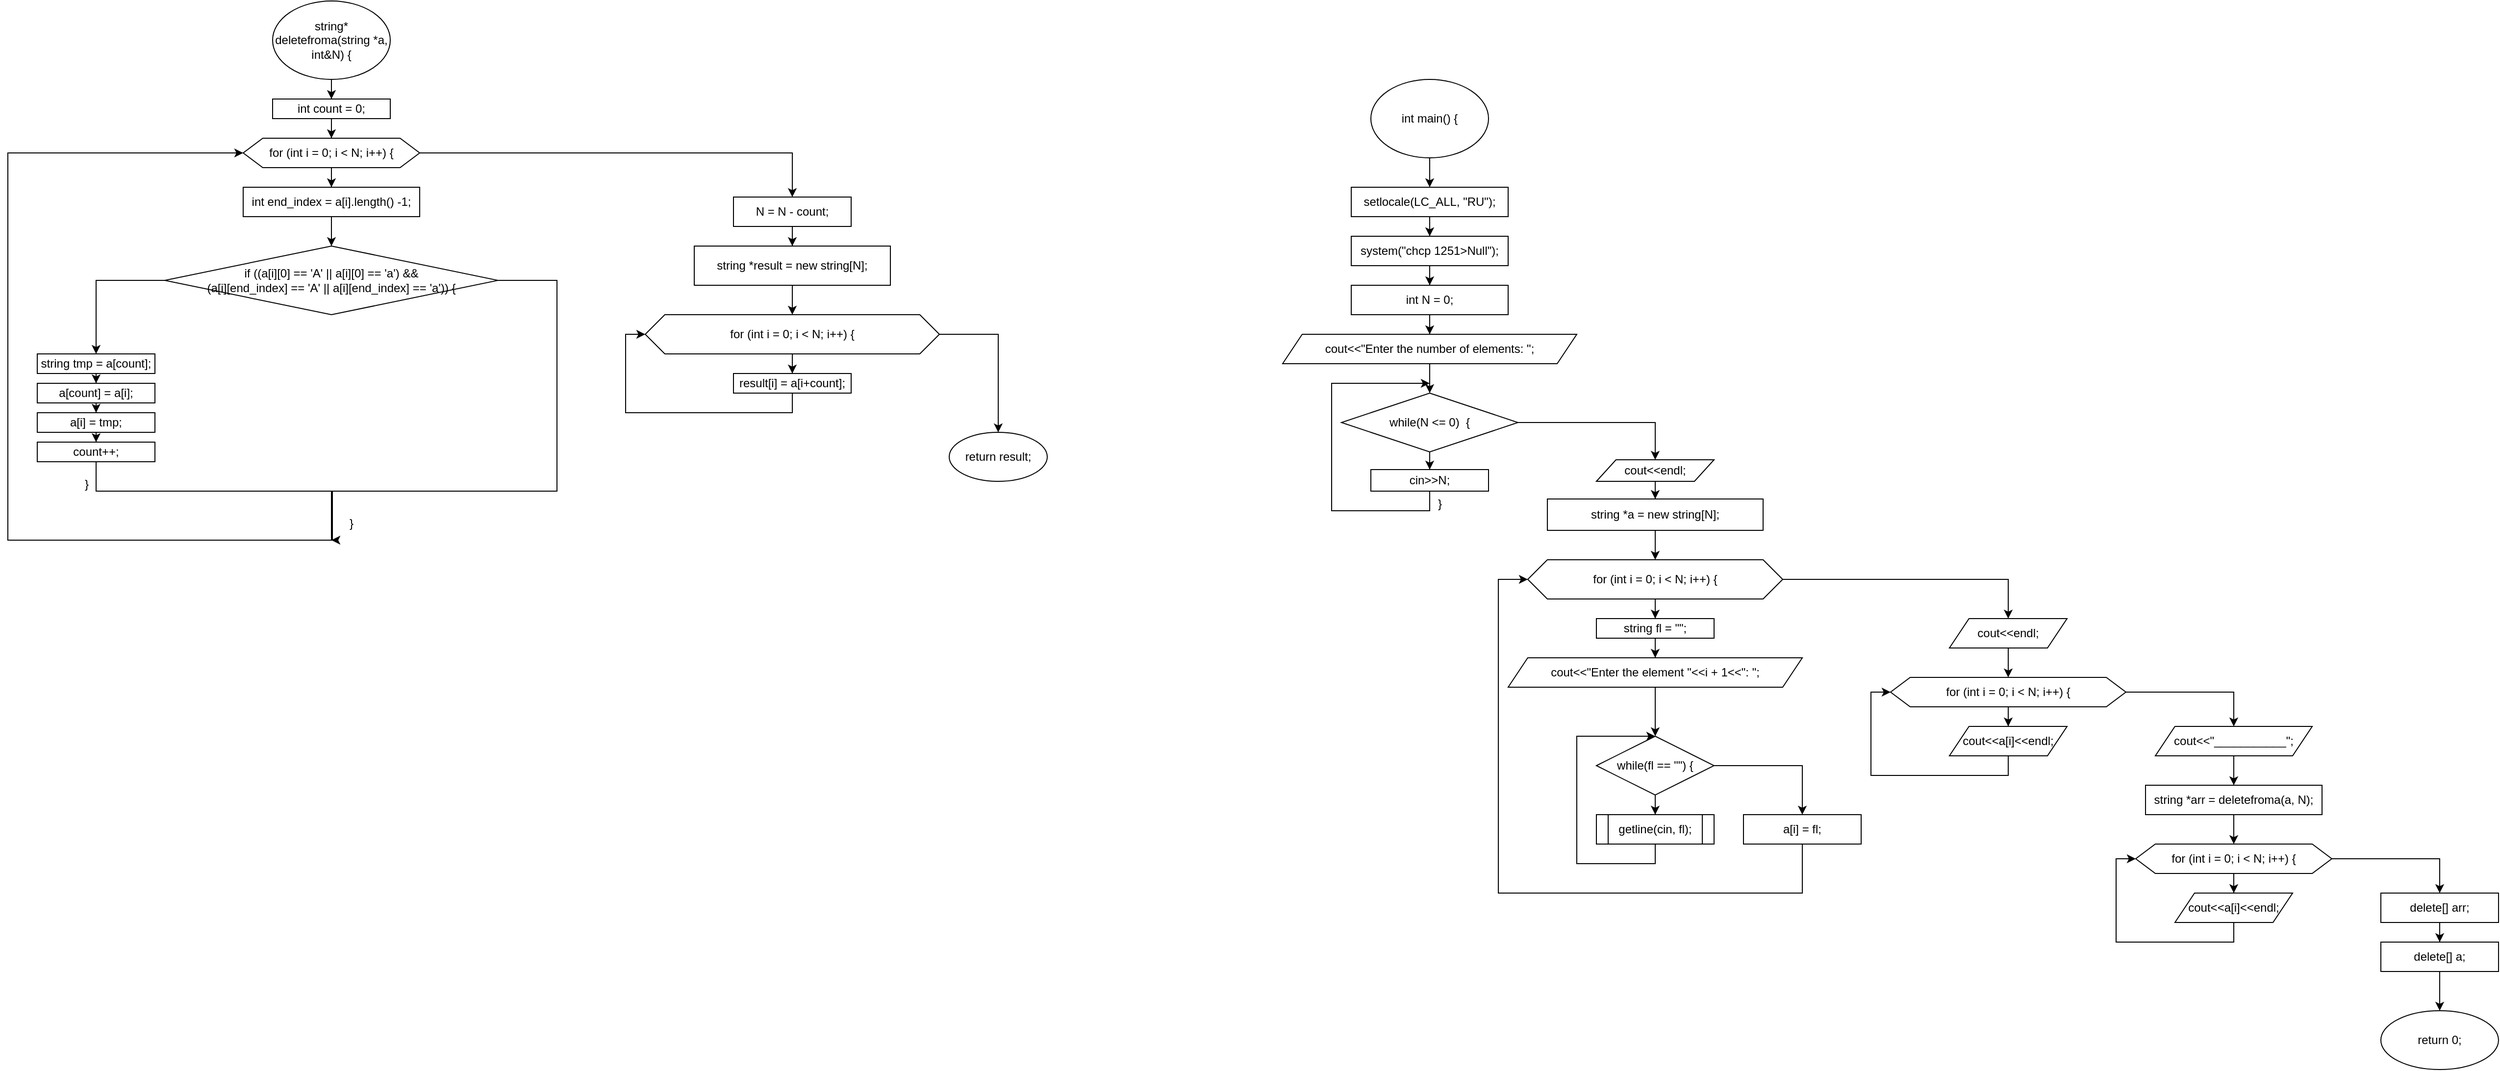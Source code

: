 <mxfile version="23.0.2" type="device">
  <diagram name="Страница — 1" id="O120US15Bw3j-c6-dZLZ">
    <mxGraphModel dx="1646" dy="836" grid="0" gridSize="10" guides="1" tooltips="1" connect="1" arrows="1" fold="1" page="1" pageScale="1" pageWidth="4681" pageHeight="3300" math="0" shadow="0">
      <root>
        <mxCell id="0" />
        <mxCell id="1" parent="0" />
        <mxCell id="S4Pdk4yIE1fEne1OGQnm-3" value="" style="edgeStyle=orthogonalEdgeStyle;rounded=0;orthogonalLoop=1;jettySize=auto;html=1;" edge="1" parent="1" source="S4Pdk4yIE1fEne1OGQnm-1" target="S4Pdk4yIE1fEne1OGQnm-2">
          <mxGeometry relative="1" as="geometry" />
        </mxCell>
        <mxCell id="S4Pdk4yIE1fEne1OGQnm-1" value="string* deletefroma(string *a, int&amp;amp;N) {" style="ellipse;whiteSpace=wrap;html=1;" vertex="1" parent="1">
          <mxGeometry x="320" y="80" width="120" height="80" as="geometry" />
        </mxCell>
        <mxCell id="S4Pdk4yIE1fEne1OGQnm-5" value="" style="edgeStyle=orthogonalEdgeStyle;rounded=0;orthogonalLoop=1;jettySize=auto;html=1;" edge="1" parent="1" source="S4Pdk4yIE1fEne1OGQnm-2" target="S4Pdk4yIE1fEne1OGQnm-4">
          <mxGeometry relative="1" as="geometry" />
        </mxCell>
        <mxCell id="S4Pdk4yIE1fEne1OGQnm-2" value="int count = 0;" style="whiteSpace=wrap;html=1;" vertex="1" parent="1">
          <mxGeometry x="320" y="180" width="120" height="20" as="geometry" />
        </mxCell>
        <mxCell id="S4Pdk4yIE1fEne1OGQnm-7" value="" style="edgeStyle=orthogonalEdgeStyle;rounded=0;orthogonalLoop=1;jettySize=auto;html=1;" edge="1" parent="1" source="S4Pdk4yIE1fEne1OGQnm-4" target="S4Pdk4yIE1fEne1OGQnm-6">
          <mxGeometry relative="1" as="geometry" />
        </mxCell>
        <mxCell id="S4Pdk4yIE1fEne1OGQnm-21" value="" style="edgeStyle=orthogonalEdgeStyle;rounded=0;orthogonalLoop=1;jettySize=auto;html=1;" edge="1" parent="1" source="S4Pdk4yIE1fEne1OGQnm-4" target="S4Pdk4yIE1fEne1OGQnm-20">
          <mxGeometry relative="1" as="geometry" />
        </mxCell>
        <mxCell id="S4Pdk4yIE1fEne1OGQnm-4" value="for (int i = 0; i &amp;lt; N; i++) {" style="shape=hexagon;perimeter=hexagonPerimeter2;whiteSpace=wrap;html=1;fixedSize=1;" vertex="1" parent="1">
          <mxGeometry x="290" y="220" width="180" height="30" as="geometry" />
        </mxCell>
        <mxCell id="S4Pdk4yIE1fEne1OGQnm-9" value="" style="edgeStyle=orthogonalEdgeStyle;rounded=0;orthogonalLoop=1;jettySize=auto;html=1;" edge="1" parent="1" source="S4Pdk4yIE1fEne1OGQnm-6" target="S4Pdk4yIE1fEne1OGQnm-8">
          <mxGeometry relative="1" as="geometry" />
        </mxCell>
        <mxCell id="S4Pdk4yIE1fEne1OGQnm-6" value="int end_index = a[i].length() -1;" style="whiteSpace=wrap;html=1;" vertex="1" parent="1">
          <mxGeometry x="290" y="270" width="180" height="30" as="geometry" />
        </mxCell>
        <mxCell id="S4Pdk4yIE1fEne1OGQnm-11" value="" style="edgeStyle=orthogonalEdgeStyle;rounded=0;orthogonalLoop=1;jettySize=auto;html=1;" edge="1" parent="1" source="S4Pdk4yIE1fEne1OGQnm-8" target="S4Pdk4yIE1fEne1OGQnm-10">
          <mxGeometry relative="1" as="geometry" />
        </mxCell>
        <mxCell id="S4Pdk4yIE1fEne1OGQnm-19" style="edgeStyle=orthogonalEdgeStyle;rounded=0;orthogonalLoop=1;jettySize=auto;html=1;exitX=1;exitY=0.5;exitDx=0;exitDy=0;" edge="1" parent="1" source="S4Pdk4yIE1fEne1OGQnm-8">
          <mxGeometry relative="1" as="geometry">
            <mxPoint x="380" y="630" as="targetPoint" />
            <Array as="points">
              <mxPoint x="610" y="365" />
              <mxPoint x="610" y="580" />
              <mxPoint x="381" y="580" />
            </Array>
          </mxGeometry>
        </mxCell>
        <mxCell id="S4Pdk4yIE1fEne1OGQnm-8" value="if ((a[i][0] == &#39;A&#39; || a[i][0] == &#39;a&#39;) &amp;amp;&amp;amp;&lt;br&gt;(a[i][end_index] == &#39;A&#39; || a[i][end_index] == &#39;a&#39;)) {" style="rhombus;whiteSpace=wrap;html=1;" vertex="1" parent="1">
          <mxGeometry x="210" y="330" width="340" height="70" as="geometry" />
        </mxCell>
        <mxCell id="S4Pdk4yIE1fEne1OGQnm-13" value="" style="edgeStyle=orthogonalEdgeStyle;rounded=0;orthogonalLoop=1;jettySize=auto;html=1;" edge="1" parent="1" source="S4Pdk4yIE1fEne1OGQnm-10" target="S4Pdk4yIE1fEne1OGQnm-12">
          <mxGeometry relative="1" as="geometry" />
        </mxCell>
        <mxCell id="S4Pdk4yIE1fEne1OGQnm-10" value="string tmp = a[count];" style="whiteSpace=wrap;html=1;" vertex="1" parent="1">
          <mxGeometry x="80" y="440" width="120" height="20" as="geometry" />
        </mxCell>
        <mxCell id="S4Pdk4yIE1fEne1OGQnm-15" value="" style="edgeStyle=orthogonalEdgeStyle;rounded=0;orthogonalLoop=1;jettySize=auto;html=1;" edge="1" parent="1" source="S4Pdk4yIE1fEne1OGQnm-12" target="S4Pdk4yIE1fEne1OGQnm-14">
          <mxGeometry relative="1" as="geometry" />
        </mxCell>
        <mxCell id="S4Pdk4yIE1fEne1OGQnm-12" value="a[count] = a[i];" style="whiteSpace=wrap;html=1;" vertex="1" parent="1">
          <mxGeometry x="80" y="470" width="120" height="20" as="geometry" />
        </mxCell>
        <mxCell id="S4Pdk4yIE1fEne1OGQnm-17" value="" style="edgeStyle=orthogonalEdgeStyle;rounded=0;orthogonalLoop=1;jettySize=auto;html=1;" edge="1" parent="1" source="S4Pdk4yIE1fEne1OGQnm-14" target="S4Pdk4yIE1fEne1OGQnm-16">
          <mxGeometry relative="1" as="geometry" />
        </mxCell>
        <mxCell id="S4Pdk4yIE1fEne1OGQnm-14" value="a[i] = tmp;" style="whiteSpace=wrap;html=1;" vertex="1" parent="1">
          <mxGeometry x="80" y="500" width="120" height="20" as="geometry" />
        </mxCell>
        <mxCell id="S4Pdk4yIE1fEne1OGQnm-18" style="edgeStyle=orthogonalEdgeStyle;rounded=0;orthogonalLoop=1;jettySize=auto;html=1;entryX=0;entryY=0.5;entryDx=0;entryDy=0;" edge="1" parent="1" source="S4Pdk4yIE1fEne1OGQnm-16" target="S4Pdk4yIE1fEne1OGQnm-4">
          <mxGeometry relative="1" as="geometry">
            <mxPoint x="90" y="240" as="targetPoint" />
            <Array as="points">
              <mxPoint x="140" y="580" />
              <mxPoint x="380" y="580" />
              <mxPoint x="380" y="630" />
              <mxPoint x="50" y="630" />
              <mxPoint x="50" y="235" />
            </Array>
          </mxGeometry>
        </mxCell>
        <mxCell id="S4Pdk4yIE1fEne1OGQnm-16" value="count++;" style="whiteSpace=wrap;html=1;" vertex="1" parent="1">
          <mxGeometry x="80" y="530" width="120" height="20" as="geometry" />
        </mxCell>
        <mxCell id="S4Pdk4yIE1fEne1OGQnm-23" value="" style="edgeStyle=orthogonalEdgeStyle;rounded=0;orthogonalLoop=1;jettySize=auto;html=1;" edge="1" parent="1" source="S4Pdk4yIE1fEne1OGQnm-20" target="S4Pdk4yIE1fEne1OGQnm-22">
          <mxGeometry relative="1" as="geometry" />
        </mxCell>
        <mxCell id="S4Pdk4yIE1fEne1OGQnm-20" value="N = N - count;" style="whiteSpace=wrap;html=1;" vertex="1" parent="1">
          <mxGeometry x="790" y="280" width="120" height="30" as="geometry" />
        </mxCell>
        <mxCell id="S4Pdk4yIE1fEne1OGQnm-25" value="" style="edgeStyle=orthogonalEdgeStyle;rounded=0;orthogonalLoop=1;jettySize=auto;html=1;" edge="1" parent="1" source="S4Pdk4yIE1fEne1OGQnm-22" target="S4Pdk4yIE1fEne1OGQnm-24">
          <mxGeometry relative="1" as="geometry" />
        </mxCell>
        <mxCell id="S4Pdk4yIE1fEne1OGQnm-22" value="string *result = new string[N];" style="whiteSpace=wrap;html=1;" vertex="1" parent="1">
          <mxGeometry x="750" y="330" width="200" height="40" as="geometry" />
        </mxCell>
        <mxCell id="S4Pdk4yIE1fEne1OGQnm-29" value="" style="edgeStyle=orthogonalEdgeStyle;rounded=0;orthogonalLoop=1;jettySize=auto;html=1;" edge="1" parent="1" source="S4Pdk4yIE1fEne1OGQnm-24" target="S4Pdk4yIE1fEne1OGQnm-28">
          <mxGeometry relative="1" as="geometry" />
        </mxCell>
        <mxCell id="S4Pdk4yIE1fEne1OGQnm-32" value="" style="edgeStyle=orthogonalEdgeStyle;rounded=0;orthogonalLoop=1;jettySize=auto;html=1;" edge="1" parent="1" source="S4Pdk4yIE1fEne1OGQnm-24" target="S4Pdk4yIE1fEne1OGQnm-31">
          <mxGeometry relative="1" as="geometry" />
        </mxCell>
        <mxCell id="S4Pdk4yIE1fEne1OGQnm-24" value="for (int i = 0; i &amp;lt; N; i++) {" style="shape=hexagon;perimeter=hexagonPerimeter2;whiteSpace=wrap;html=1;fixedSize=1;" vertex="1" parent="1">
          <mxGeometry x="700" y="400" width="300" height="40" as="geometry" />
        </mxCell>
        <mxCell id="S4Pdk4yIE1fEne1OGQnm-26" value="}" style="text;html=1;align=center;verticalAlign=middle;resizable=0;points=[];autosize=1;strokeColor=none;fillColor=none;" vertex="1" parent="1">
          <mxGeometry x="385" y="598" width="30" height="30" as="geometry" />
        </mxCell>
        <mxCell id="S4Pdk4yIE1fEne1OGQnm-27" value="}" style="text;html=1;align=center;verticalAlign=middle;resizable=0;points=[];autosize=1;strokeColor=none;fillColor=none;" vertex="1" parent="1">
          <mxGeometry x="115" y="558" width="30" height="30" as="geometry" />
        </mxCell>
        <mxCell id="S4Pdk4yIE1fEne1OGQnm-30" style="edgeStyle=orthogonalEdgeStyle;rounded=0;orthogonalLoop=1;jettySize=auto;html=1;entryX=0;entryY=0.5;entryDx=0;entryDy=0;" edge="1" parent="1" source="S4Pdk4yIE1fEne1OGQnm-28" target="S4Pdk4yIE1fEne1OGQnm-24">
          <mxGeometry relative="1" as="geometry">
            <Array as="points">
              <mxPoint x="850" y="500" />
              <mxPoint x="680" y="500" />
              <mxPoint x="680" y="420" />
            </Array>
          </mxGeometry>
        </mxCell>
        <mxCell id="S4Pdk4yIE1fEne1OGQnm-28" value="result[i] = a[i+count];" style="whiteSpace=wrap;html=1;" vertex="1" parent="1">
          <mxGeometry x="790" y="460" width="120" height="20" as="geometry" />
        </mxCell>
        <mxCell id="S4Pdk4yIE1fEne1OGQnm-31" value="return result;" style="ellipse;whiteSpace=wrap;html=1;" vertex="1" parent="1">
          <mxGeometry x="1010" y="520" width="100" height="50" as="geometry" />
        </mxCell>
        <mxCell id="S4Pdk4yIE1fEne1OGQnm-35" value="" style="edgeStyle=orthogonalEdgeStyle;rounded=0;orthogonalLoop=1;jettySize=auto;html=1;" edge="1" parent="1" source="S4Pdk4yIE1fEne1OGQnm-33" target="S4Pdk4yIE1fEne1OGQnm-34">
          <mxGeometry relative="1" as="geometry" />
        </mxCell>
        <mxCell id="S4Pdk4yIE1fEne1OGQnm-33" value="int main() {" style="ellipse;whiteSpace=wrap;html=1;" vertex="1" parent="1">
          <mxGeometry x="1440" y="160" width="120" height="80" as="geometry" />
        </mxCell>
        <mxCell id="S4Pdk4yIE1fEne1OGQnm-37" value="" style="edgeStyle=orthogonalEdgeStyle;rounded=0;orthogonalLoop=1;jettySize=auto;html=1;" edge="1" parent="1" source="S4Pdk4yIE1fEne1OGQnm-34" target="S4Pdk4yIE1fEne1OGQnm-36">
          <mxGeometry relative="1" as="geometry" />
        </mxCell>
        <mxCell id="S4Pdk4yIE1fEne1OGQnm-34" value="setlocale(LC_ALL, &quot;RU&quot;);" style="whiteSpace=wrap;html=1;" vertex="1" parent="1">
          <mxGeometry x="1420" y="270" width="160" height="30" as="geometry" />
        </mxCell>
        <mxCell id="S4Pdk4yIE1fEne1OGQnm-39" value="" style="edgeStyle=orthogonalEdgeStyle;rounded=0;orthogonalLoop=1;jettySize=auto;html=1;" edge="1" parent="1" source="S4Pdk4yIE1fEne1OGQnm-36" target="S4Pdk4yIE1fEne1OGQnm-38">
          <mxGeometry relative="1" as="geometry" />
        </mxCell>
        <mxCell id="S4Pdk4yIE1fEne1OGQnm-36" value="system(&quot;chcp 1251&amp;gt;Null&quot;);" style="whiteSpace=wrap;html=1;" vertex="1" parent="1">
          <mxGeometry x="1420" y="320" width="160" height="30" as="geometry" />
        </mxCell>
        <mxCell id="S4Pdk4yIE1fEne1OGQnm-41" value="" style="edgeStyle=orthogonalEdgeStyle;rounded=0;orthogonalLoop=1;jettySize=auto;html=1;" edge="1" parent="1" source="S4Pdk4yIE1fEne1OGQnm-38" target="S4Pdk4yIE1fEne1OGQnm-40">
          <mxGeometry relative="1" as="geometry" />
        </mxCell>
        <mxCell id="S4Pdk4yIE1fEne1OGQnm-38" value="int N = 0;" style="whiteSpace=wrap;html=1;" vertex="1" parent="1">
          <mxGeometry x="1420" y="370" width="160" height="30" as="geometry" />
        </mxCell>
        <mxCell id="S4Pdk4yIE1fEne1OGQnm-48" value="" style="edgeStyle=orthogonalEdgeStyle;rounded=0;orthogonalLoop=1;jettySize=auto;html=1;" edge="1" parent="1" source="S4Pdk4yIE1fEne1OGQnm-40" target="S4Pdk4yIE1fEne1OGQnm-47">
          <mxGeometry relative="1" as="geometry" />
        </mxCell>
        <mxCell id="S4Pdk4yIE1fEne1OGQnm-40" value="cout&amp;lt;&amp;lt;&quot;Enter the number of elements: &quot;;" style="shape=parallelogram;perimeter=parallelogramPerimeter;whiteSpace=wrap;html=1;fixedSize=1;" vertex="1" parent="1">
          <mxGeometry x="1350" y="420" width="300" height="30" as="geometry" />
        </mxCell>
        <mxCell id="S4Pdk4yIE1fEne1OGQnm-45" value="" style="edgeStyle=orthogonalEdgeStyle;rounded=0;orthogonalLoop=1;jettySize=auto;html=1;" edge="1" parent="1" source="S4Pdk4yIE1fEne1OGQnm-42" target="S4Pdk4yIE1fEne1OGQnm-44">
          <mxGeometry relative="1" as="geometry" />
        </mxCell>
        <mxCell id="S4Pdk4yIE1fEne1OGQnm-67" value="" style="edgeStyle=orthogonalEdgeStyle;rounded=0;orthogonalLoop=1;jettySize=auto;html=1;" edge="1" parent="1" source="S4Pdk4yIE1fEne1OGQnm-42" target="S4Pdk4yIE1fEne1OGQnm-66">
          <mxGeometry relative="1" as="geometry" />
        </mxCell>
        <mxCell id="S4Pdk4yIE1fEne1OGQnm-42" value="while(fl == &quot;&quot;) {" style="rhombus;whiteSpace=wrap;html=1;" vertex="1" parent="1">
          <mxGeometry x="1670" y="830" width="120" height="60" as="geometry" />
        </mxCell>
        <mxCell id="S4Pdk4yIE1fEne1OGQnm-46" style="edgeStyle=orthogonalEdgeStyle;rounded=0;orthogonalLoop=1;jettySize=auto;html=1;entryX=0.5;entryY=0;entryDx=0;entryDy=0;" edge="1" parent="1" source="S4Pdk4yIE1fEne1OGQnm-44" target="S4Pdk4yIE1fEne1OGQnm-42">
          <mxGeometry relative="1" as="geometry">
            <Array as="points">
              <mxPoint x="1730" y="960" />
              <mxPoint x="1650" y="960" />
              <mxPoint x="1650" y="830" />
            </Array>
          </mxGeometry>
        </mxCell>
        <mxCell id="S4Pdk4yIE1fEne1OGQnm-44" value="getline(cin, fl);" style="shape=process;whiteSpace=wrap;html=1;backgroundOutline=1;" vertex="1" parent="1">
          <mxGeometry x="1670" y="910" width="120" height="30" as="geometry" />
        </mxCell>
        <mxCell id="S4Pdk4yIE1fEne1OGQnm-52" value="" style="edgeStyle=orthogonalEdgeStyle;rounded=0;orthogonalLoop=1;jettySize=auto;html=1;" edge="1" parent="1" source="S4Pdk4yIE1fEne1OGQnm-47" target="S4Pdk4yIE1fEne1OGQnm-51">
          <mxGeometry relative="1" as="geometry" />
        </mxCell>
        <mxCell id="S4Pdk4yIE1fEne1OGQnm-56" value="" style="edgeStyle=orthogonalEdgeStyle;rounded=0;orthogonalLoop=1;jettySize=auto;html=1;" edge="1" parent="1" source="S4Pdk4yIE1fEne1OGQnm-47" target="S4Pdk4yIE1fEne1OGQnm-55">
          <mxGeometry relative="1" as="geometry" />
        </mxCell>
        <mxCell id="S4Pdk4yIE1fEne1OGQnm-47" value="while(N &amp;lt;= 0)&amp;nbsp; {" style="rhombus;whiteSpace=wrap;html=1;" vertex="1" parent="1">
          <mxGeometry x="1410" y="480" width="180" height="60" as="geometry" />
        </mxCell>
        <mxCell id="S4Pdk4yIE1fEne1OGQnm-53" style="edgeStyle=orthogonalEdgeStyle;rounded=0;orthogonalLoop=1;jettySize=auto;html=1;" edge="1" parent="1" source="S4Pdk4yIE1fEne1OGQnm-51">
          <mxGeometry relative="1" as="geometry">
            <mxPoint x="1500" y="470" as="targetPoint" />
            <Array as="points">
              <mxPoint x="1500" y="600" />
              <mxPoint x="1400" y="600" />
              <mxPoint x="1400" y="470" />
            </Array>
          </mxGeometry>
        </mxCell>
        <mxCell id="S4Pdk4yIE1fEne1OGQnm-51" value="cin&amp;gt;&amp;gt;N;" style="whiteSpace=wrap;html=1;" vertex="1" parent="1">
          <mxGeometry x="1440" y="558" width="120" height="22" as="geometry" />
        </mxCell>
        <mxCell id="S4Pdk4yIE1fEne1OGQnm-54" value="}" style="text;html=1;align=center;verticalAlign=middle;resizable=0;points=[];autosize=1;strokeColor=none;fillColor=none;" vertex="1" parent="1">
          <mxGeometry x="1495" y="578" width="30" height="30" as="geometry" />
        </mxCell>
        <mxCell id="S4Pdk4yIE1fEne1OGQnm-58" value="" style="edgeStyle=orthogonalEdgeStyle;rounded=0;orthogonalLoop=1;jettySize=auto;html=1;" edge="1" parent="1" source="S4Pdk4yIE1fEne1OGQnm-55" target="S4Pdk4yIE1fEne1OGQnm-57">
          <mxGeometry relative="1" as="geometry" />
        </mxCell>
        <mxCell id="S4Pdk4yIE1fEne1OGQnm-55" value="cout&amp;lt;&amp;lt;endl;" style="shape=parallelogram;perimeter=parallelogramPerimeter;whiteSpace=wrap;html=1;fixedSize=1;" vertex="1" parent="1">
          <mxGeometry x="1670" y="548" width="120" height="22" as="geometry" />
        </mxCell>
        <mxCell id="S4Pdk4yIE1fEne1OGQnm-60" value="" style="edgeStyle=orthogonalEdgeStyle;rounded=0;orthogonalLoop=1;jettySize=auto;html=1;" edge="1" parent="1" source="S4Pdk4yIE1fEne1OGQnm-57" target="S4Pdk4yIE1fEne1OGQnm-59">
          <mxGeometry relative="1" as="geometry" />
        </mxCell>
        <mxCell id="S4Pdk4yIE1fEne1OGQnm-57" value="string *a = new string[N];" style="whiteSpace=wrap;html=1;" vertex="1" parent="1">
          <mxGeometry x="1620" y="588" width="220" height="32" as="geometry" />
        </mxCell>
        <mxCell id="S4Pdk4yIE1fEne1OGQnm-62" value="" style="edgeStyle=orthogonalEdgeStyle;rounded=0;orthogonalLoop=1;jettySize=auto;html=1;" edge="1" parent="1" source="S4Pdk4yIE1fEne1OGQnm-59" target="S4Pdk4yIE1fEne1OGQnm-61">
          <mxGeometry relative="1" as="geometry" />
        </mxCell>
        <mxCell id="S4Pdk4yIE1fEne1OGQnm-70" value="" style="edgeStyle=orthogonalEdgeStyle;rounded=0;orthogonalLoop=1;jettySize=auto;html=1;" edge="1" parent="1" source="S4Pdk4yIE1fEne1OGQnm-59" target="S4Pdk4yIE1fEne1OGQnm-69">
          <mxGeometry relative="1" as="geometry" />
        </mxCell>
        <mxCell id="S4Pdk4yIE1fEne1OGQnm-59" value="for (int i = 0; i &amp;lt; N; i++) {" style="shape=hexagon;perimeter=hexagonPerimeter2;whiteSpace=wrap;html=1;fixedSize=1;" vertex="1" parent="1">
          <mxGeometry x="1600" y="650" width="260" height="40" as="geometry" />
        </mxCell>
        <mxCell id="S4Pdk4yIE1fEne1OGQnm-64" value="" style="edgeStyle=orthogonalEdgeStyle;rounded=0;orthogonalLoop=1;jettySize=auto;html=1;" edge="1" parent="1" source="S4Pdk4yIE1fEne1OGQnm-61" target="S4Pdk4yIE1fEne1OGQnm-63">
          <mxGeometry relative="1" as="geometry" />
        </mxCell>
        <mxCell id="S4Pdk4yIE1fEne1OGQnm-61" value="string fl = &quot;&quot;;" style="whiteSpace=wrap;html=1;" vertex="1" parent="1">
          <mxGeometry x="1670" y="710" width="120" height="20" as="geometry" />
        </mxCell>
        <mxCell id="S4Pdk4yIE1fEne1OGQnm-65" value="" style="edgeStyle=orthogonalEdgeStyle;rounded=0;orthogonalLoop=1;jettySize=auto;html=1;" edge="1" parent="1" source="S4Pdk4yIE1fEne1OGQnm-63" target="S4Pdk4yIE1fEne1OGQnm-42">
          <mxGeometry relative="1" as="geometry" />
        </mxCell>
        <mxCell id="S4Pdk4yIE1fEne1OGQnm-63" value="cout&amp;lt;&amp;lt;&quot;Enter the element &quot;&amp;lt;&amp;lt;i + 1&amp;lt;&amp;lt;&quot;: &quot;;" style="shape=parallelogram;perimeter=parallelogramPerimeter;whiteSpace=wrap;html=1;fixedSize=1;" vertex="1" parent="1">
          <mxGeometry x="1580" y="750" width="300" height="30" as="geometry" />
        </mxCell>
        <mxCell id="S4Pdk4yIE1fEne1OGQnm-68" style="edgeStyle=orthogonalEdgeStyle;rounded=0;orthogonalLoop=1;jettySize=auto;html=1;entryX=0;entryY=0.5;entryDx=0;entryDy=0;" edge="1" parent="1" source="S4Pdk4yIE1fEne1OGQnm-66" target="S4Pdk4yIE1fEne1OGQnm-59">
          <mxGeometry relative="1" as="geometry">
            <Array as="points">
              <mxPoint x="1880" y="990" />
              <mxPoint x="1570" y="990" />
              <mxPoint x="1570" y="670" />
            </Array>
          </mxGeometry>
        </mxCell>
        <mxCell id="S4Pdk4yIE1fEne1OGQnm-66" value="a[i] = fl;" style="whiteSpace=wrap;html=1;" vertex="1" parent="1">
          <mxGeometry x="1820" y="910" width="120" height="30" as="geometry" />
        </mxCell>
        <mxCell id="S4Pdk4yIE1fEne1OGQnm-72" value="" style="edgeStyle=orthogonalEdgeStyle;rounded=0;orthogonalLoop=1;jettySize=auto;html=1;" edge="1" parent="1" source="S4Pdk4yIE1fEne1OGQnm-69" target="S4Pdk4yIE1fEne1OGQnm-71">
          <mxGeometry relative="1" as="geometry" />
        </mxCell>
        <mxCell id="S4Pdk4yIE1fEne1OGQnm-69" value="cout&amp;lt;&amp;lt;endl;" style="shape=parallelogram;perimeter=parallelogramPerimeter;whiteSpace=wrap;html=1;fixedSize=1;" vertex="1" parent="1">
          <mxGeometry x="2030" y="710" width="120" height="30" as="geometry" />
        </mxCell>
        <mxCell id="S4Pdk4yIE1fEne1OGQnm-74" value="" style="edgeStyle=orthogonalEdgeStyle;rounded=0;orthogonalLoop=1;jettySize=auto;html=1;" edge="1" parent="1" source="S4Pdk4yIE1fEne1OGQnm-71" target="S4Pdk4yIE1fEne1OGQnm-73">
          <mxGeometry relative="1" as="geometry" />
        </mxCell>
        <mxCell id="S4Pdk4yIE1fEne1OGQnm-77" value="" style="edgeStyle=orthogonalEdgeStyle;rounded=0;orthogonalLoop=1;jettySize=auto;html=1;" edge="1" parent="1" source="S4Pdk4yIE1fEne1OGQnm-71" target="S4Pdk4yIE1fEne1OGQnm-76">
          <mxGeometry relative="1" as="geometry" />
        </mxCell>
        <mxCell id="S4Pdk4yIE1fEne1OGQnm-71" value="for (int i = 0; i &amp;lt; N; i++) {" style="shape=hexagon;perimeter=hexagonPerimeter2;whiteSpace=wrap;html=1;fixedSize=1;" vertex="1" parent="1">
          <mxGeometry x="1970" y="770" width="240" height="30" as="geometry" />
        </mxCell>
        <mxCell id="S4Pdk4yIE1fEne1OGQnm-75" style="edgeStyle=orthogonalEdgeStyle;rounded=0;orthogonalLoop=1;jettySize=auto;html=1;entryX=0;entryY=0.5;entryDx=0;entryDy=0;" edge="1" parent="1" source="S4Pdk4yIE1fEne1OGQnm-73" target="S4Pdk4yIE1fEne1OGQnm-71">
          <mxGeometry relative="1" as="geometry">
            <Array as="points">
              <mxPoint x="2090" y="870" />
              <mxPoint x="1950" y="870" />
              <mxPoint x="1950" y="785" />
            </Array>
          </mxGeometry>
        </mxCell>
        <mxCell id="S4Pdk4yIE1fEne1OGQnm-73" value="cout&amp;lt;&amp;lt;a[i]&amp;lt;&amp;lt;endl;" style="shape=parallelogram;perimeter=parallelogramPerimeter;whiteSpace=wrap;html=1;fixedSize=1;" vertex="1" parent="1">
          <mxGeometry x="2030" y="820" width="120" height="30" as="geometry" />
        </mxCell>
        <mxCell id="S4Pdk4yIE1fEne1OGQnm-79" value="" style="edgeStyle=orthogonalEdgeStyle;rounded=0;orthogonalLoop=1;jettySize=auto;html=1;" edge="1" parent="1" source="S4Pdk4yIE1fEne1OGQnm-76" target="S4Pdk4yIE1fEne1OGQnm-78">
          <mxGeometry relative="1" as="geometry" />
        </mxCell>
        <mxCell id="S4Pdk4yIE1fEne1OGQnm-76" value="cout&amp;lt;&amp;lt;&quot;___________&quot;;" style="shape=parallelogram;perimeter=parallelogramPerimeter;whiteSpace=wrap;html=1;fixedSize=1;" vertex="1" parent="1">
          <mxGeometry x="2240" y="820" width="160" height="30" as="geometry" />
        </mxCell>
        <mxCell id="S4Pdk4yIE1fEne1OGQnm-81" value="" style="edgeStyle=orthogonalEdgeStyle;rounded=0;orthogonalLoop=1;jettySize=auto;html=1;" edge="1" parent="1" source="S4Pdk4yIE1fEne1OGQnm-78" target="S4Pdk4yIE1fEne1OGQnm-80">
          <mxGeometry relative="1" as="geometry" />
        </mxCell>
        <mxCell id="S4Pdk4yIE1fEne1OGQnm-78" value="string *arr = deletefroma(a, N);" style="whiteSpace=wrap;html=1;" vertex="1" parent="1">
          <mxGeometry x="2230" y="880" width="180" height="30" as="geometry" />
        </mxCell>
        <mxCell id="S4Pdk4yIE1fEne1OGQnm-83" value="" style="edgeStyle=orthogonalEdgeStyle;rounded=0;orthogonalLoop=1;jettySize=auto;html=1;" edge="1" parent="1" source="S4Pdk4yIE1fEne1OGQnm-80" target="S4Pdk4yIE1fEne1OGQnm-82">
          <mxGeometry relative="1" as="geometry" />
        </mxCell>
        <mxCell id="S4Pdk4yIE1fEne1OGQnm-86" value="" style="edgeStyle=orthogonalEdgeStyle;rounded=0;orthogonalLoop=1;jettySize=auto;html=1;" edge="1" parent="1" source="S4Pdk4yIE1fEne1OGQnm-80" target="S4Pdk4yIE1fEne1OGQnm-85">
          <mxGeometry relative="1" as="geometry" />
        </mxCell>
        <mxCell id="S4Pdk4yIE1fEne1OGQnm-80" value="for (int i = 0; i &amp;lt; N; i++) {" style="shape=hexagon;perimeter=hexagonPerimeter2;whiteSpace=wrap;html=1;fixedSize=1;" vertex="1" parent="1">
          <mxGeometry x="2220" y="940" width="200" height="30" as="geometry" />
        </mxCell>
        <mxCell id="S4Pdk4yIE1fEne1OGQnm-84" style="edgeStyle=orthogonalEdgeStyle;rounded=0;orthogonalLoop=1;jettySize=auto;html=1;entryX=0;entryY=0.5;entryDx=0;entryDy=0;" edge="1" parent="1" source="S4Pdk4yIE1fEne1OGQnm-82" target="S4Pdk4yIE1fEne1OGQnm-80">
          <mxGeometry relative="1" as="geometry">
            <Array as="points">
              <mxPoint x="2320" y="1040" />
              <mxPoint x="2200" y="1040" />
              <mxPoint x="2200" y="955" />
            </Array>
          </mxGeometry>
        </mxCell>
        <mxCell id="S4Pdk4yIE1fEne1OGQnm-82" value="cout&amp;lt;&amp;lt;a[i]&amp;lt;&amp;lt;endl;" style="shape=parallelogram;perimeter=parallelogramPerimeter;whiteSpace=wrap;html=1;fixedSize=1;" vertex="1" parent="1">
          <mxGeometry x="2260" y="990" width="120" height="30" as="geometry" />
        </mxCell>
        <mxCell id="S4Pdk4yIE1fEne1OGQnm-88" value="" style="edgeStyle=orthogonalEdgeStyle;rounded=0;orthogonalLoop=1;jettySize=auto;html=1;" edge="1" parent="1" source="S4Pdk4yIE1fEne1OGQnm-85" target="S4Pdk4yIE1fEne1OGQnm-87">
          <mxGeometry relative="1" as="geometry" />
        </mxCell>
        <mxCell id="S4Pdk4yIE1fEne1OGQnm-85" value="delete[] arr;" style="whiteSpace=wrap;html=1;" vertex="1" parent="1">
          <mxGeometry x="2470" y="990" width="120" height="30" as="geometry" />
        </mxCell>
        <mxCell id="S4Pdk4yIE1fEne1OGQnm-90" value="" style="edgeStyle=orthogonalEdgeStyle;rounded=0;orthogonalLoop=1;jettySize=auto;html=1;" edge="1" parent="1" source="S4Pdk4yIE1fEne1OGQnm-87" target="S4Pdk4yIE1fEne1OGQnm-89">
          <mxGeometry relative="1" as="geometry" />
        </mxCell>
        <mxCell id="S4Pdk4yIE1fEne1OGQnm-87" value="delete[] a;" style="whiteSpace=wrap;html=1;" vertex="1" parent="1">
          <mxGeometry x="2470" y="1040" width="120" height="30" as="geometry" />
        </mxCell>
        <mxCell id="S4Pdk4yIE1fEne1OGQnm-89" value="return 0;" style="ellipse;whiteSpace=wrap;html=1;" vertex="1" parent="1">
          <mxGeometry x="2470" y="1110" width="120" height="60" as="geometry" />
        </mxCell>
      </root>
    </mxGraphModel>
  </diagram>
</mxfile>
